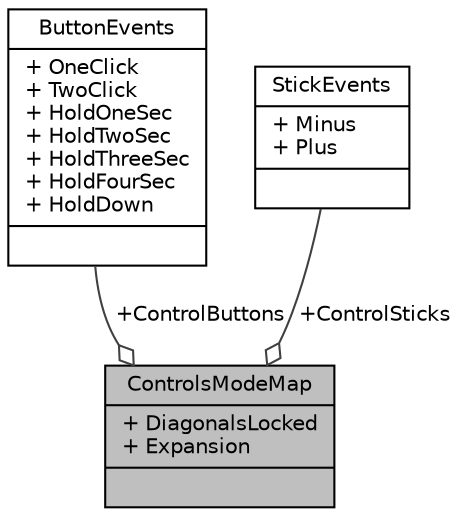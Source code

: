 digraph "ControlsModeMap"
{
  edge [fontname="Helvetica",fontsize="10",labelfontname="Helvetica",labelfontsize="10"];
  node [fontname="Helvetica",fontsize="10",shape=record];
  Node1 [label="{ControlsModeMap\n|+ DiagonalsLocked\l+ Expansion\l|}",height=0.2,width=0.4,color="black", fillcolor="grey75", style="filled", fontcolor="black"];
  Node2 -> Node1 [color="grey25",fontsize="10",style="solid",label=" +ControlButtons" ,arrowhead="odiamond"];
  Node2 [label="{ButtonEvents\n|+ OneClick\l+ TwoClick\l+ HoldOneSec\l+ HoldTwoSec\l+ HoldThreeSec\l+ HoldFourSec\l+ HoldDown\l|}",height=0.2,width=0.4,color="black", fillcolor="white", style="filled",URL="$struct_button_events.html",tooltip="This is an event from a controller&#39;s button. Each variable of the struct can be mapped with a Control..."];
  Node3 -> Node1 [color="grey25",fontsize="10",style="solid",label=" +ControlSticks" ,arrowhead="odiamond"];
  Node3 [label="{StickEvents\n|+ Minus\l+ Plus\l|}",height=0.2,width=0.4,color="black", fillcolor="white", style="filled",URL="$struct_stick_events.html",tooltip="This is an event from a controller&#39;s stick. Each variable of the struct can be mapped with a ControlF..."];
}
